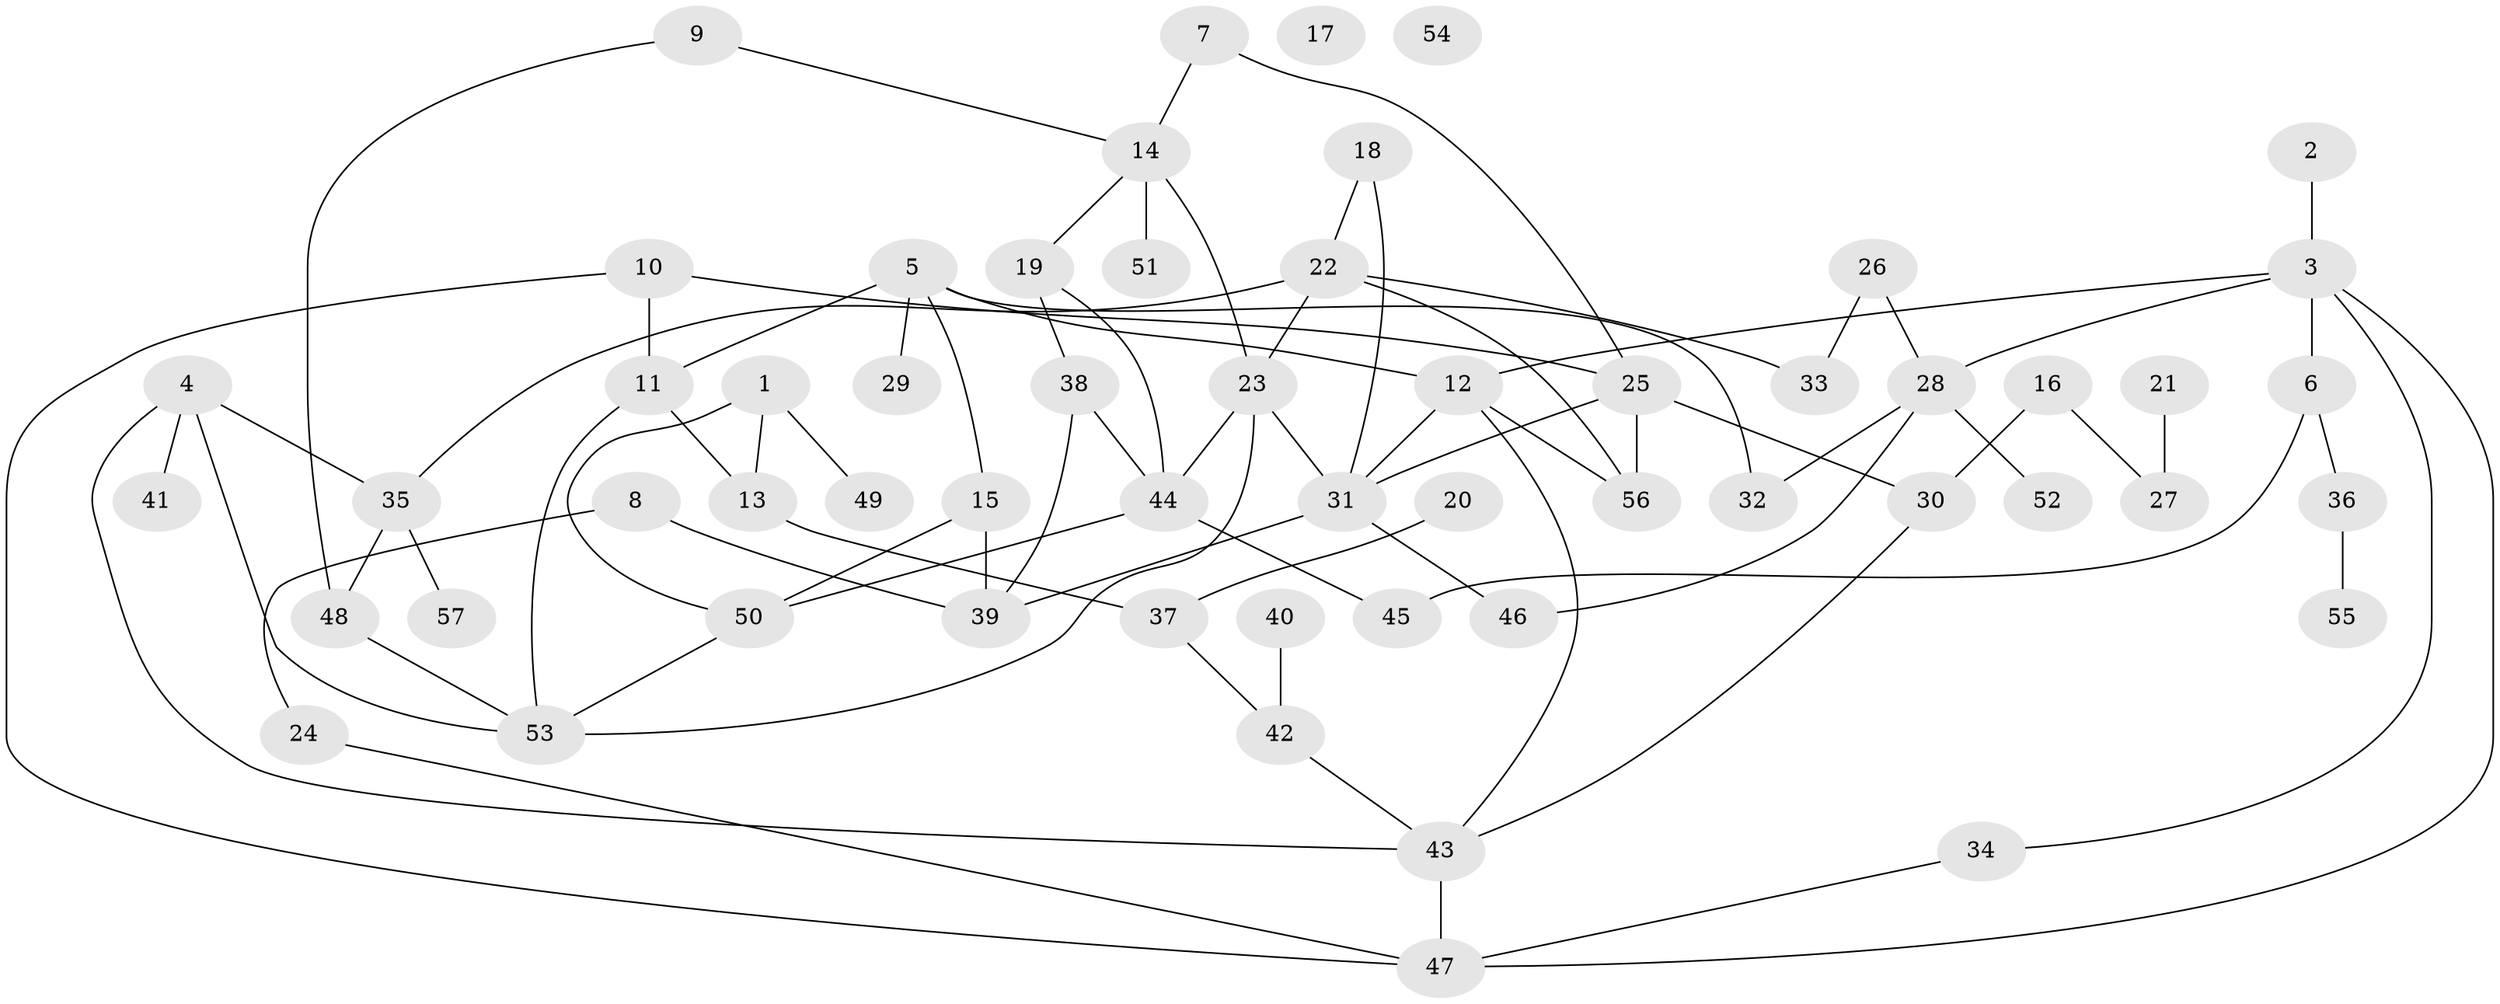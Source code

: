 // Generated by graph-tools (version 1.1) at 2025/49/03/09/25 03:49:12]
// undirected, 57 vertices, 81 edges
graph export_dot {
graph [start="1"]
  node [color=gray90,style=filled];
  1;
  2;
  3;
  4;
  5;
  6;
  7;
  8;
  9;
  10;
  11;
  12;
  13;
  14;
  15;
  16;
  17;
  18;
  19;
  20;
  21;
  22;
  23;
  24;
  25;
  26;
  27;
  28;
  29;
  30;
  31;
  32;
  33;
  34;
  35;
  36;
  37;
  38;
  39;
  40;
  41;
  42;
  43;
  44;
  45;
  46;
  47;
  48;
  49;
  50;
  51;
  52;
  53;
  54;
  55;
  56;
  57;
  1 -- 13;
  1 -- 49;
  1 -- 50;
  2 -- 3;
  3 -- 6;
  3 -- 12;
  3 -- 28;
  3 -- 34;
  3 -- 47;
  4 -- 35;
  4 -- 41;
  4 -- 43;
  4 -- 53;
  5 -- 11;
  5 -- 12;
  5 -- 15;
  5 -- 29;
  5 -- 32;
  6 -- 36;
  6 -- 45;
  7 -- 14;
  7 -- 25;
  8 -- 24;
  8 -- 39;
  9 -- 14;
  9 -- 48;
  10 -- 11;
  10 -- 25;
  10 -- 47;
  11 -- 13;
  11 -- 53;
  12 -- 31;
  12 -- 43;
  12 -- 56;
  13 -- 37;
  14 -- 19;
  14 -- 23;
  14 -- 51;
  15 -- 39;
  15 -- 50;
  16 -- 27;
  16 -- 30;
  18 -- 22;
  18 -- 31;
  19 -- 38;
  19 -- 44;
  20 -- 37;
  21 -- 27;
  22 -- 23;
  22 -- 33;
  22 -- 35;
  22 -- 56;
  23 -- 31;
  23 -- 44;
  23 -- 53;
  24 -- 47;
  25 -- 30;
  25 -- 31;
  25 -- 56;
  26 -- 28;
  26 -- 33;
  28 -- 32;
  28 -- 46;
  28 -- 52;
  30 -- 43;
  31 -- 39;
  31 -- 46;
  34 -- 47;
  35 -- 48;
  35 -- 57;
  36 -- 55;
  37 -- 42;
  38 -- 39;
  38 -- 44;
  40 -- 42;
  42 -- 43;
  43 -- 47;
  44 -- 45;
  44 -- 50;
  48 -- 53;
  50 -- 53;
}
